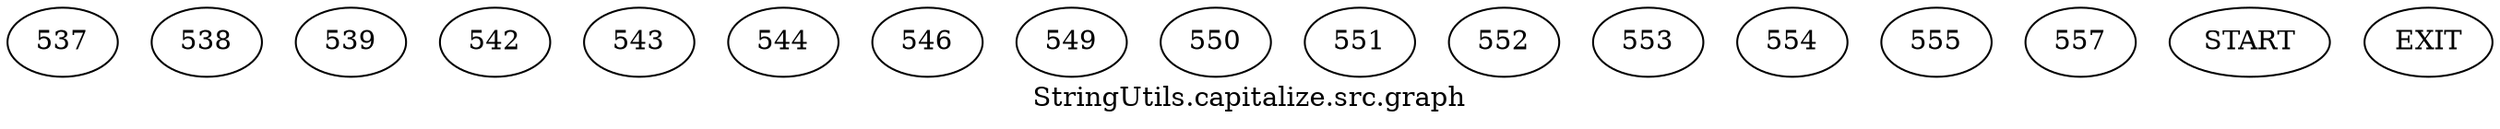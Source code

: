 /* --------------------------------------------------- */
/* Generated by Dr. Garbage Control Flow Graph Factory */
/* http://www.drgarbage.com                            */
/* Version: 4.5.0.201508311741                         */
/* Retrieved on: 2020-01-06 15:44:33.734               */
/* --------------------------------------------------- */
digraph "StringUtils.capitalize.src.graph" {
 graph [label="StringUtils.capitalize.src.graph"];
 2 [label="537" ]
 3 [label="538" ]
 4 [label="539" ]
 5 [label="542" ]
 6 [label="543" ]
 7 [label="544" ]
 8 [label="546" ]
 9 [label="549" ]
 10 [label="550" ]
 11 [label="551" ]
 12 [label="552" ]
 13 [label="553" ]
 14 [label="554" ]
 15 [label="555" ]
 16 [label="557" ]
 17 [label="START" ]
 18 [label="EXIT" ]
 17  2
 2  3
 3  4
 3  5
 5  6
 6  7
 7  8
 7  9
 9  10
 10  11
 11  12
 15  12
 12  13
 13  14
 14  15
 12  16
 4  18
 8  18
 16  18
}
